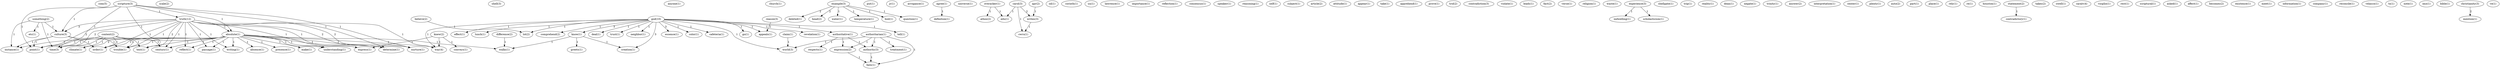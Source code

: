 digraph G {
  com [ label="com(5)" ];
  context [ label="context(2)" ];
  climate [ label="climate(1)" ];
  point [ label="point(1)" ];
  text [ label="text(1)" ];
  century [ label="century(1)" ];
  order [ label="order(1)" ];
  time [ label="time(3)" ];
  trouble [ label="trouble(1)" ];
  scale [ label="scale(2)" ];
  shell [ label="shell(3)" ];
  anyone [ label="anyone(1)" ];
  church [ label="church(1)" ];
  example [ label="example(3)" ];
  deleted [ label="deleted(1)" ];
  head [ label="head(2)" ];
  water [ label="water(1)" ];
  temperature [ label="temperature(1)" ];
  boil [ label="boil(1)" ];
  question [ label="question(1)" ];
  claim [ label="claim(1)" ];
  world [ label="world(3)" ];
  put [ label="put(1)" ];
  jr [ label="jr(1)" ];
  arrogance [ label="arrogance(1)" ];
  agree [ label="agree(1)" ];
  definition [ label="definition(1)" ];
  universe [ label="universe(1)" ];
  carol [ label="carol(3)" ];
  edu [ label="edu(1)" ];
  writes [ label="writes(3)" ];
  cwru [ label="cwru(1)" ];
  oil [ label="oil(1)" ];
  corinth [ label="corinth(1)" ];
  knew [ label="knew(2)" ];
  conveys [ label="conveys(1)" ];
  express [ label="express(1)" ];
  way [ label="way(4)" ];
  uu [ label="uu(1)" ];
  lawrence [ label="lawrence(1)" ];
  importance [ label="importance(1)" ];
  reflection [ label="reflection(1)" ];
  consensus [ label="consensus(1)" ];
  speaker [ label="speaker(1)" ];
  reasoning [ label="reasoning(1)" ];
  believe [ label="believe(2)" ];
  lot [ label="lot(2)" ];
  authoritarian [ label="authoritarian(1)" ];
  authority [ label="authority(3)" ];
  treatment [ label="treatment(1)" ];
  expression [ label="expression(2)" ];
  fails [ label="fails(1)" ];
  god [ label="god(10)" ];
  essence [ label="essence(1)" ];
  color [ label="color(1)" ];
  cafeteria [ label="cafeteria(1)" ];
  know [ label="know(1)" ];
  authoritative [ label="authoritative(1)" ];
  go [ label="go(1)" ];
  revelation [ label="revelation(1)" ];
  tell [ label="tell(1)" ];
  effect [ label="effect(1)" ];
  lunch [ label="lunch(1)" ];
  creation [ label="creation(1)" ];
  comprehend [ label="comprehend(2)" ];
  deal [ label="deal(1)" ];
  appeals [ label="appeals(1)" ];
  trust [ label="trust(1)" ];
  neighbor [ label="neighbor(1)" ];
  self [ label="self(1)" ];
  scripture [ label="scripture(3)" ];
  truth [ label="truth(12)" ];
  culture [ label="culture(3)" ];
  absolute [ label="absolute(1)" ];
  determine [ label="determine(1)" ];
  nurture [ label="nurture(1)" ];
  subject [ label="subject(1)" ];
  article [ label="article(2)" ];
  attitude [ label="attitude(1)" ];
  appear [ label="appear(1)" ];
  take [ label="take(1)" ];
  apprehend [ label="apprehend(1)" ];
  prove [ label="prove(1)" ];
  trol [ label="trol(2)" ];
  contradiction [ label="contradiction(3)" ];
  violate [ label="violate(1)" ];
  leads [ label="leads(1)" ];
  something [ label="something(2)" ];
  etc [ label="etc(1)" ];
  instance [ label="instance(1)" ];
  fact [ label="fact(2)" ];
  greets [ label="greets(1)" ];
  walks [ label="walks(1)" ];
  verse [ label="verse(1)" ];
  religion [ label="religion(1)" ];
  waste [ label="waste(1)" ];
  experience [ label="experience(3)" ];
  indwelling [ label="indwelling(1)" ];
  scholasticism [ label="scholasticism(1)" ];
  respects [ label="respects(1)" ];
  apr [ label="apr(2)" ];
  shellgate [ label="shellgate(1)" ];
  trip [ label="trip(1)" ];
  passage [ label="passage(1)" ];
  writing [ label="writing(1)" ];
  understanding [ label="understanding(1)" ];
  reflect [ label="reflect(1)" ];
  reality [ label="reality(1)" ];
  difference [ label="difference(2)" ];
  dean [ label="dean(1)" ];
  overacker [ label="overacker(1)" ];
  athos [ label="athos(2)" ];
  negate [ label="negate(1)" ];
  make [ label="make(1)" ];
  absence [ label="absence(1)" ];
  presence [ label="presence(1)" ];
  trinity [ label="trinity(1)" ];
  answer [ label="answer(2)" ];
  interpretation [ label="interpretation(1)" ];
  center [ label="center(1)" ];
  plenty [ label="plenty(1)" ];
  auto [ label="auto(2)" ];
  part [ label="part(1)" ];
  place [ label="place(1)" ];
  rely [ label="rely(1)" ];
  re [ label="re(1)" ];
  houston [ label="houston(1)" ];
  statement [ label="statement(2)" ];
  contradictory [ label="contradictory(1)" ];
  takes [ label="takes(2)" ];
  swell [ label="swell(1)" ];
  caralv [ label="caralv(4)" ];
  virgilio [ label="virgilio(1)" ];
  rest [ label="rest(1)" ];
  scriptural [ label="scriptural(1)" ];
  asked [ label="asked(1)" ];
  affect [ label="affect(1)" ];
  becomes [ label="becomes(2)" ];
  existence [ label="existence(1)" ];
  reason [ label="reason(3)" ];
  meet [ label="meet(1)" ];
  information [ label="information(1)" ];
  company [ label="company(1)" ];
  reconcile [ label="reconcile(1)" ];
  velasco [ label="velasco(1)" ];
  tx [ label="tx(1)" ];
  note [ label="note(1)" ];
  imo [ label="imo(1)" ];
  bible [ label="bible(1)" ];
  christianity [ label="christianity(3)" ];
  mention [ label="mention(1)" ];
  ve [ label="ve(1)" ];
  context -> climate [ label="1" ];
  context -> point [ label="1" ];
  context -> text [ label="1" ];
  context -> century [ label="1" ];
  context -> order [ label="1" ];
  context -> time [ label="1" ];
  context -> trouble [ label="1" ];
  example -> deleted [ label="2" ];
  example -> head [ label="2" ];
  example -> water [ label="1" ];
  example -> temperature [ label="1" ];
  example -> boil [ label="1" ];
  example -> question [ label="1" ];
  claim -> world [ label="1" ];
  agree -> definition [ label="1" ];
  carol -> edu [ label="1" ];
  carol -> writes [ label="2" ];
  carol -> cwru [ label="1" ];
  knew -> conveys [ label="1" ];
  knew -> express [ label="1" ];
  knew -> way [ label="1" ];
  believe -> lot [ label="1" ];
  authoritarian -> authority [ label="1" ];
  authoritarian -> treatment [ label="1" ];
  authoritarian -> expression [ label="1" ];
  authoritarian -> world [ label="1" ];
  authoritarian -> fails [ label="1" ];
  god -> essence [ label="3" ];
  god -> color [ label="1" ];
  god -> cafeteria [ label="1" ];
  god -> know [ label="3" ];
  god -> authoritative [ label="1" ];
  god -> go [ label="1" ];
  god -> revelation [ label="1" ];
  god -> tell [ label="1" ];
  god -> effect [ label="1" ];
  god -> lunch [ label="1" ];
  god -> creation [ label="3" ];
  god -> comprehend [ label="1" ];
  god -> deal [ label="1" ];
  god -> world [ label="1" ];
  god -> appeals [ label="1" ];
  god -> way [ label="1" ];
  god -> trust [ label="1" ];
  god -> neighbor [ label="1" ];
  god -> lot [ label="1" ];
  scripture -> truth [ label="1" ];
  scripture -> culture [ label="1" ];
  scripture -> absolute [ label="1" ];
  scripture -> point [ label="1" ];
  scripture -> text [ label="1" ];
  scripture -> determine [ label="1" ];
  scripture -> time [ label="1" ];
  scripture -> nurture [ label="1" ];
  something -> etc [ label="1" ];
  something -> culture [ label="1" ];
  something -> instance [ label="1" ];
  something -> time [ label="1" ];
  know -> greets [ label="1" ];
  know -> walks [ label="1" ];
  know -> creation [ label="1" ];
  experience -> indwelling [ label="1" ];
  experience -> scholasticism [ label="1" ];
  authoritative -> respects [ label="1" ];
  authoritative -> authority [ label="1" ];
  authoritative -> expression [ label="1" ];
  apr -> writes [ label="1" ];
  truth -> culture [ label="3" ];
  truth -> absolute [ label="1" ];
  truth -> point [ label="2" ];
  truth -> express [ label="1" ];
  truth -> passage [ label="1" ];
  truth -> text [ label="2" ];
  truth -> determine [ label="2" ];
  truth -> century [ label="1" ];
  truth -> way [ label="1" ];
  truth -> writing [ label="1" ];
  truth -> order [ label="1" ];
  truth -> understanding [ label="1" ];
  truth -> time [ label="2" ];
  truth -> reflect [ label="1" ];
  truth -> nurture [ label="2" ];
  truth -> trouble [ label="1" ];
  difference -> walks [ label="1" ];
  authority -> fails [ label="1" ];
  overacker -> athos [ label="1" ];
  overacker -> edu [ label="1" ];
  culture -> point [ label="1" ];
  culture -> instance [ label="1" ];
  culture -> order [ label="1" ];
  culture -> trouble [ label="1" ];
  absolute -> point [ label="1" ];
  absolute -> instance [ label="1" ];
  absolute -> express [ label="1" ];
  absolute -> make [ label="1" ];
  absolute -> passage [ label="1" ];
  absolute -> absence [ label="1" ];
  absolute -> walks [ label="1" ];
  absolute -> text [ label="1" ];
  absolute -> determine [ label="1" ];
  absolute -> presence [ label="1" ];
  absolute -> century [ label="1" ];
  absolute -> way [ label="1" ];
  absolute -> writing [ label="1" ];
  absolute -> order [ label="1" ];
  absolute -> understanding [ label="1" ];
  absolute -> time [ label="2" ];
  absolute -> reflect [ label="1" ];
  absolute -> nurture [ label="1" ];
  absolute -> trouble [ label="1" ];
  expression -> fails [ label="1" ];
  statement -> contradictory [ label="1" ];
  reason -> appeals [ label="2" ];
  writes -> cwru [ label="1" ];
  christianity -> mention [ label="2" ];
}
